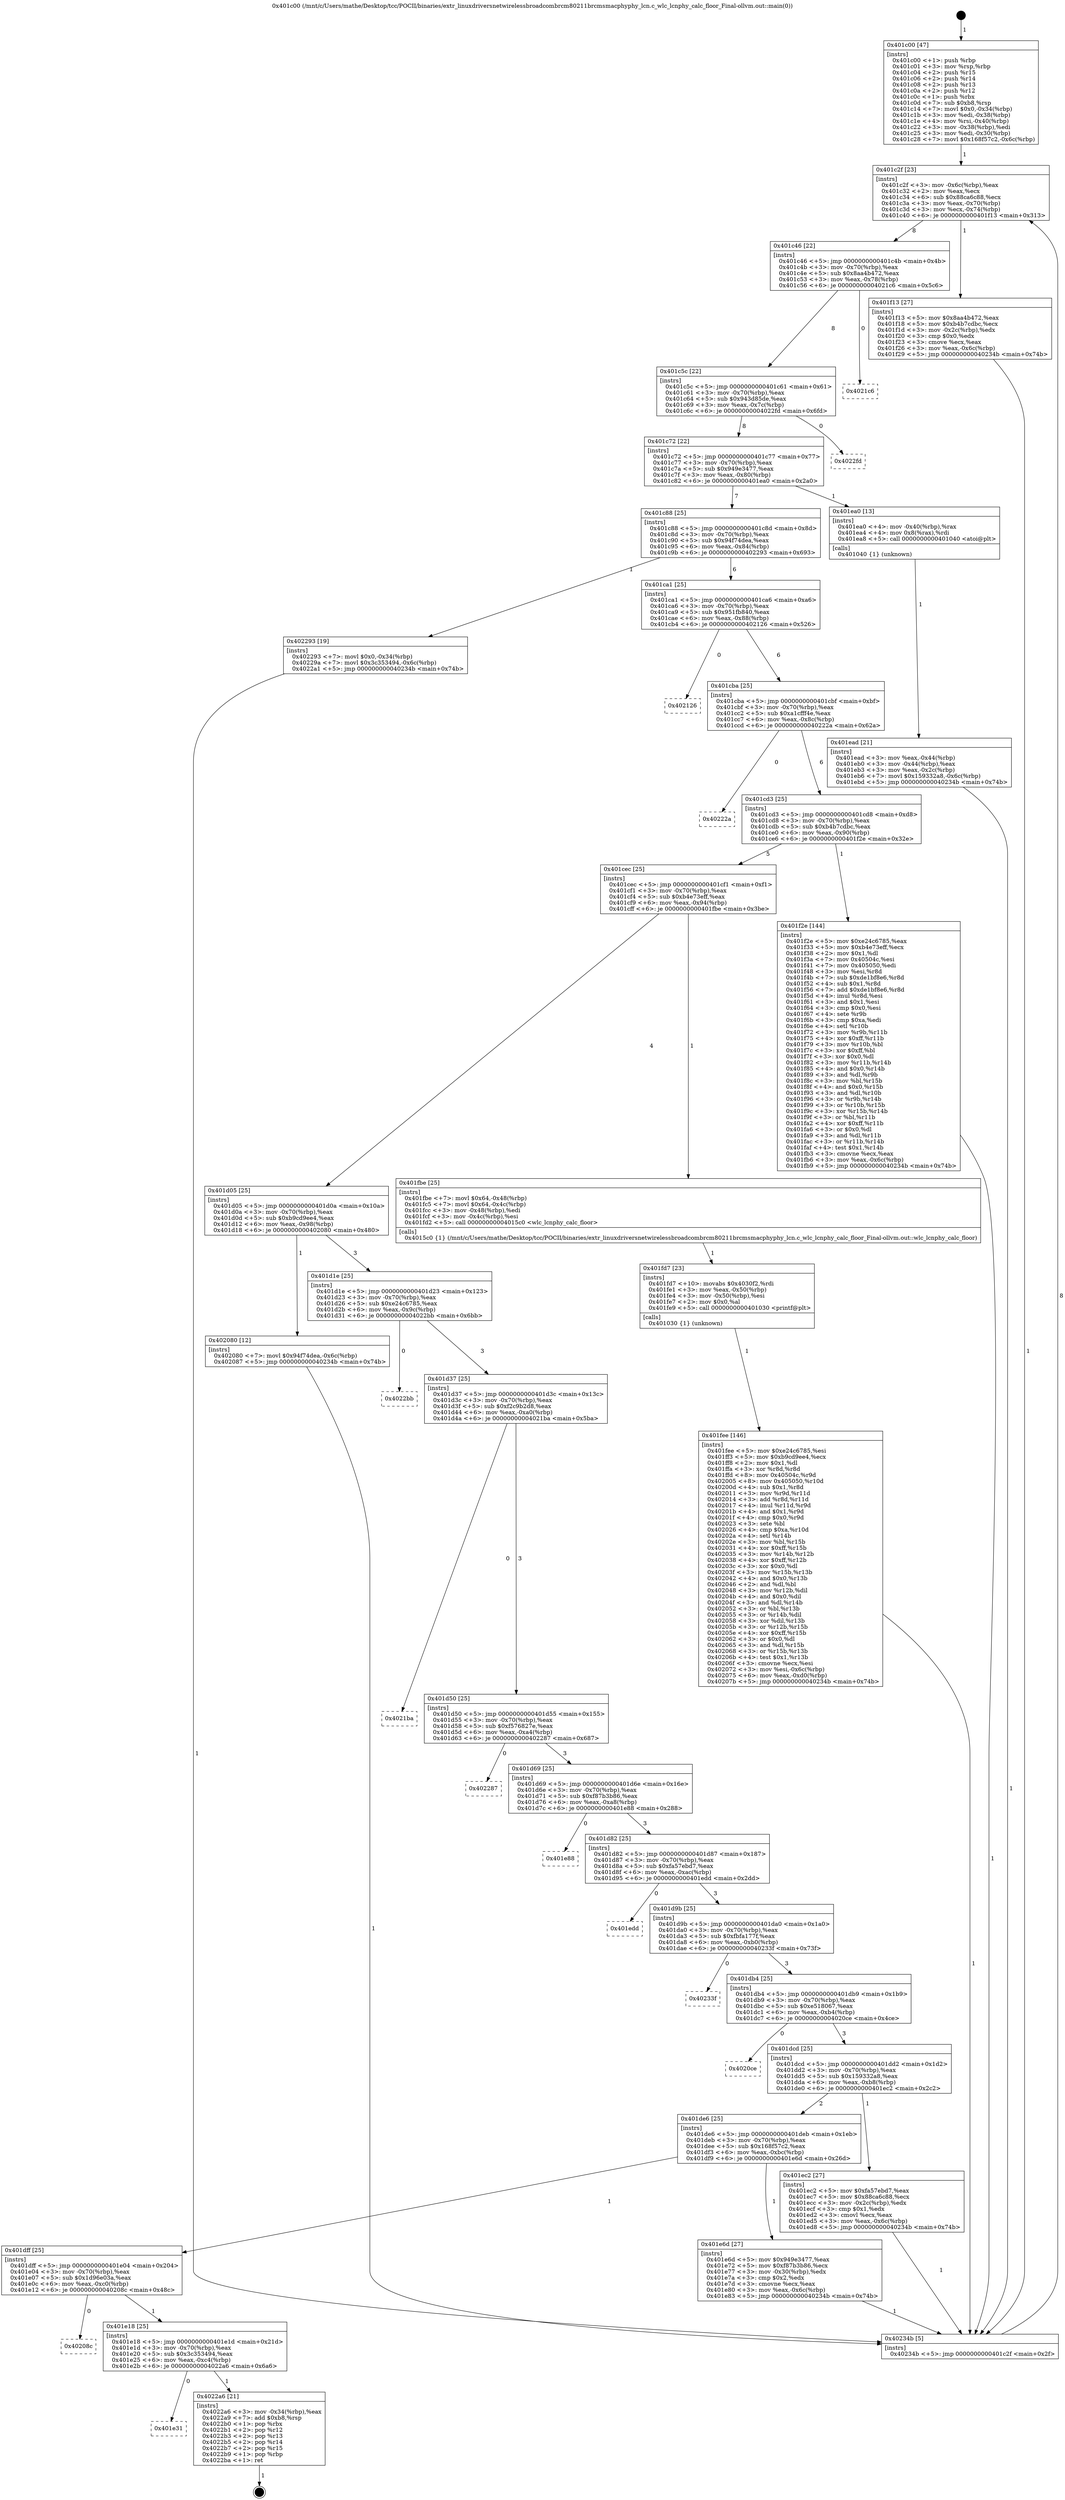 digraph "0x401c00" {
  label = "0x401c00 (/mnt/c/Users/mathe/Desktop/tcc/POCII/binaries/extr_linuxdriversnetwirelessbroadcombrcm80211brcmsmacphyphy_lcn.c_wlc_lcnphy_calc_floor_Final-ollvm.out::main(0))"
  labelloc = "t"
  node[shape=record]

  Entry [label="",width=0.3,height=0.3,shape=circle,fillcolor=black,style=filled]
  "0x401c2f" [label="{
     0x401c2f [23]\l
     | [instrs]\l
     &nbsp;&nbsp;0x401c2f \<+3\>: mov -0x6c(%rbp),%eax\l
     &nbsp;&nbsp;0x401c32 \<+2\>: mov %eax,%ecx\l
     &nbsp;&nbsp;0x401c34 \<+6\>: sub $0x88ca6c88,%ecx\l
     &nbsp;&nbsp;0x401c3a \<+3\>: mov %eax,-0x70(%rbp)\l
     &nbsp;&nbsp;0x401c3d \<+3\>: mov %ecx,-0x74(%rbp)\l
     &nbsp;&nbsp;0x401c40 \<+6\>: je 0000000000401f13 \<main+0x313\>\l
  }"]
  "0x401f13" [label="{
     0x401f13 [27]\l
     | [instrs]\l
     &nbsp;&nbsp;0x401f13 \<+5\>: mov $0x8aa4b472,%eax\l
     &nbsp;&nbsp;0x401f18 \<+5\>: mov $0xb4b7cdbc,%ecx\l
     &nbsp;&nbsp;0x401f1d \<+3\>: mov -0x2c(%rbp),%edx\l
     &nbsp;&nbsp;0x401f20 \<+3\>: cmp $0x0,%edx\l
     &nbsp;&nbsp;0x401f23 \<+3\>: cmove %ecx,%eax\l
     &nbsp;&nbsp;0x401f26 \<+3\>: mov %eax,-0x6c(%rbp)\l
     &nbsp;&nbsp;0x401f29 \<+5\>: jmp 000000000040234b \<main+0x74b\>\l
  }"]
  "0x401c46" [label="{
     0x401c46 [22]\l
     | [instrs]\l
     &nbsp;&nbsp;0x401c46 \<+5\>: jmp 0000000000401c4b \<main+0x4b\>\l
     &nbsp;&nbsp;0x401c4b \<+3\>: mov -0x70(%rbp),%eax\l
     &nbsp;&nbsp;0x401c4e \<+5\>: sub $0x8aa4b472,%eax\l
     &nbsp;&nbsp;0x401c53 \<+3\>: mov %eax,-0x78(%rbp)\l
     &nbsp;&nbsp;0x401c56 \<+6\>: je 00000000004021c6 \<main+0x5c6\>\l
  }"]
  Exit [label="",width=0.3,height=0.3,shape=circle,fillcolor=black,style=filled,peripheries=2]
  "0x4021c6" [label="{
     0x4021c6\l
  }", style=dashed]
  "0x401c5c" [label="{
     0x401c5c [22]\l
     | [instrs]\l
     &nbsp;&nbsp;0x401c5c \<+5\>: jmp 0000000000401c61 \<main+0x61\>\l
     &nbsp;&nbsp;0x401c61 \<+3\>: mov -0x70(%rbp),%eax\l
     &nbsp;&nbsp;0x401c64 \<+5\>: sub $0x943d85de,%eax\l
     &nbsp;&nbsp;0x401c69 \<+3\>: mov %eax,-0x7c(%rbp)\l
     &nbsp;&nbsp;0x401c6c \<+6\>: je 00000000004022fd \<main+0x6fd\>\l
  }"]
  "0x401e31" [label="{
     0x401e31\l
  }", style=dashed]
  "0x4022fd" [label="{
     0x4022fd\l
  }", style=dashed]
  "0x401c72" [label="{
     0x401c72 [22]\l
     | [instrs]\l
     &nbsp;&nbsp;0x401c72 \<+5\>: jmp 0000000000401c77 \<main+0x77\>\l
     &nbsp;&nbsp;0x401c77 \<+3\>: mov -0x70(%rbp),%eax\l
     &nbsp;&nbsp;0x401c7a \<+5\>: sub $0x949e3477,%eax\l
     &nbsp;&nbsp;0x401c7f \<+3\>: mov %eax,-0x80(%rbp)\l
     &nbsp;&nbsp;0x401c82 \<+6\>: je 0000000000401ea0 \<main+0x2a0\>\l
  }"]
  "0x4022a6" [label="{
     0x4022a6 [21]\l
     | [instrs]\l
     &nbsp;&nbsp;0x4022a6 \<+3\>: mov -0x34(%rbp),%eax\l
     &nbsp;&nbsp;0x4022a9 \<+7\>: add $0xb8,%rsp\l
     &nbsp;&nbsp;0x4022b0 \<+1\>: pop %rbx\l
     &nbsp;&nbsp;0x4022b1 \<+2\>: pop %r12\l
     &nbsp;&nbsp;0x4022b3 \<+2\>: pop %r13\l
     &nbsp;&nbsp;0x4022b5 \<+2\>: pop %r14\l
     &nbsp;&nbsp;0x4022b7 \<+2\>: pop %r15\l
     &nbsp;&nbsp;0x4022b9 \<+1\>: pop %rbp\l
     &nbsp;&nbsp;0x4022ba \<+1\>: ret\l
  }"]
  "0x401ea0" [label="{
     0x401ea0 [13]\l
     | [instrs]\l
     &nbsp;&nbsp;0x401ea0 \<+4\>: mov -0x40(%rbp),%rax\l
     &nbsp;&nbsp;0x401ea4 \<+4\>: mov 0x8(%rax),%rdi\l
     &nbsp;&nbsp;0x401ea8 \<+5\>: call 0000000000401040 \<atoi@plt\>\l
     | [calls]\l
     &nbsp;&nbsp;0x401040 \{1\} (unknown)\l
  }"]
  "0x401c88" [label="{
     0x401c88 [25]\l
     | [instrs]\l
     &nbsp;&nbsp;0x401c88 \<+5\>: jmp 0000000000401c8d \<main+0x8d\>\l
     &nbsp;&nbsp;0x401c8d \<+3\>: mov -0x70(%rbp),%eax\l
     &nbsp;&nbsp;0x401c90 \<+5\>: sub $0x94f74dea,%eax\l
     &nbsp;&nbsp;0x401c95 \<+6\>: mov %eax,-0x84(%rbp)\l
     &nbsp;&nbsp;0x401c9b \<+6\>: je 0000000000402293 \<main+0x693\>\l
  }"]
  "0x401e18" [label="{
     0x401e18 [25]\l
     | [instrs]\l
     &nbsp;&nbsp;0x401e18 \<+5\>: jmp 0000000000401e1d \<main+0x21d\>\l
     &nbsp;&nbsp;0x401e1d \<+3\>: mov -0x70(%rbp),%eax\l
     &nbsp;&nbsp;0x401e20 \<+5\>: sub $0x3c353494,%eax\l
     &nbsp;&nbsp;0x401e25 \<+6\>: mov %eax,-0xc4(%rbp)\l
     &nbsp;&nbsp;0x401e2b \<+6\>: je 00000000004022a6 \<main+0x6a6\>\l
  }"]
  "0x402293" [label="{
     0x402293 [19]\l
     | [instrs]\l
     &nbsp;&nbsp;0x402293 \<+7\>: movl $0x0,-0x34(%rbp)\l
     &nbsp;&nbsp;0x40229a \<+7\>: movl $0x3c353494,-0x6c(%rbp)\l
     &nbsp;&nbsp;0x4022a1 \<+5\>: jmp 000000000040234b \<main+0x74b\>\l
  }"]
  "0x401ca1" [label="{
     0x401ca1 [25]\l
     | [instrs]\l
     &nbsp;&nbsp;0x401ca1 \<+5\>: jmp 0000000000401ca6 \<main+0xa6\>\l
     &nbsp;&nbsp;0x401ca6 \<+3\>: mov -0x70(%rbp),%eax\l
     &nbsp;&nbsp;0x401ca9 \<+5\>: sub $0x951fb840,%eax\l
     &nbsp;&nbsp;0x401cae \<+6\>: mov %eax,-0x88(%rbp)\l
     &nbsp;&nbsp;0x401cb4 \<+6\>: je 0000000000402126 \<main+0x526\>\l
  }"]
  "0x40208c" [label="{
     0x40208c\l
  }", style=dashed]
  "0x402126" [label="{
     0x402126\l
  }", style=dashed]
  "0x401cba" [label="{
     0x401cba [25]\l
     | [instrs]\l
     &nbsp;&nbsp;0x401cba \<+5\>: jmp 0000000000401cbf \<main+0xbf\>\l
     &nbsp;&nbsp;0x401cbf \<+3\>: mov -0x70(%rbp),%eax\l
     &nbsp;&nbsp;0x401cc2 \<+5\>: sub $0xa1cfff4e,%eax\l
     &nbsp;&nbsp;0x401cc7 \<+6\>: mov %eax,-0x8c(%rbp)\l
     &nbsp;&nbsp;0x401ccd \<+6\>: je 000000000040222a \<main+0x62a\>\l
  }"]
  "0x401fee" [label="{
     0x401fee [146]\l
     | [instrs]\l
     &nbsp;&nbsp;0x401fee \<+5\>: mov $0xe24c6785,%esi\l
     &nbsp;&nbsp;0x401ff3 \<+5\>: mov $0xb9cd9ee4,%ecx\l
     &nbsp;&nbsp;0x401ff8 \<+2\>: mov $0x1,%dl\l
     &nbsp;&nbsp;0x401ffa \<+3\>: xor %r8d,%r8d\l
     &nbsp;&nbsp;0x401ffd \<+8\>: mov 0x40504c,%r9d\l
     &nbsp;&nbsp;0x402005 \<+8\>: mov 0x405050,%r10d\l
     &nbsp;&nbsp;0x40200d \<+4\>: sub $0x1,%r8d\l
     &nbsp;&nbsp;0x402011 \<+3\>: mov %r9d,%r11d\l
     &nbsp;&nbsp;0x402014 \<+3\>: add %r8d,%r11d\l
     &nbsp;&nbsp;0x402017 \<+4\>: imul %r11d,%r9d\l
     &nbsp;&nbsp;0x40201b \<+4\>: and $0x1,%r9d\l
     &nbsp;&nbsp;0x40201f \<+4\>: cmp $0x0,%r9d\l
     &nbsp;&nbsp;0x402023 \<+3\>: sete %bl\l
     &nbsp;&nbsp;0x402026 \<+4\>: cmp $0xa,%r10d\l
     &nbsp;&nbsp;0x40202a \<+4\>: setl %r14b\l
     &nbsp;&nbsp;0x40202e \<+3\>: mov %bl,%r15b\l
     &nbsp;&nbsp;0x402031 \<+4\>: xor $0xff,%r15b\l
     &nbsp;&nbsp;0x402035 \<+3\>: mov %r14b,%r12b\l
     &nbsp;&nbsp;0x402038 \<+4\>: xor $0xff,%r12b\l
     &nbsp;&nbsp;0x40203c \<+3\>: xor $0x0,%dl\l
     &nbsp;&nbsp;0x40203f \<+3\>: mov %r15b,%r13b\l
     &nbsp;&nbsp;0x402042 \<+4\>: and $0x0,%r13b\l
     &nbsp;&nbsp;0x402046 \<+2\>: and %dl,%bl\l
     &nbsp;&nbsp;0x402048 \<+3\>: mov %r12b,%dil\l
     &nbsp;&nbsp;0x40204b \<+4\>: and $0x0,%dil\l
     &nbsp;&nbsp;0x40204f \<+3\>: and %dl,%r14b\l
     &nbsp;&nbsp;0x402052 \<+3\>: or %bl,%r13b\l
     &nbsp;&nbsp;0x402055 \<+3\>: or %r14b,%dil\l
     &nbsp;&nbsp;0x402058 \<+3\>: xor %dil,%r13b\l
     &nbsp;&nbsp;0x40205b \<+3\>: or %r12b,%r15b\l
     &nbsp;&nbsp;0x40205e \<+4\>: xor $0xff,%r15b\l
     &nbsp;&nbsp;0x402062 \<+3\>: or $0x0,%dl\l
     &nbsp;&nbsp;0x402065 \<+3\>: and %dl,%r15b\l
     &nbsp;&nbsp;0x402068 \<+3\>: or %r15b,%r13b\l
     &nbsp;&nbsp;0x40206b \<+4\>: test $0x1,%r13b\l
     &nbsp;&nbsp;0x40206f \<+3\>: cmovne %ecx,%esi\l
     &nbsp;&nbsp;0x402072 \<+3\>: mov %esi,-0x6c(%rbp)\l
     &nbsp;&nbsp;0x402075 \<+6\>: mov %eax,-0xd0(%rbp)\l
     &nbsp;&nbsp;0x40207b \<+5\>: jmp 000000000040234b \<main+0x74b\>\l
  }"]
  "0x40222a" [label="{
     0x40222a\l
  }", style=dashed]
  "0x401cd3" [label="{
     0x401cd3 [25]\l
     | [instrs]\l
     &nbsp;&nbsp;0x401cd3 \<+5\>: jmp 0000000000401cd8 \<main+0xd8\>\l
     &nbsp;&nbsp;0x401cd8 \<+3\>: mov -0x70(%rbp),%eax\l
     &nbsp;&nbsp;0x401cdb \<+5\>: sub $0xb4b7cdbc,%eax\l
     &nbsp;&nbsp;0x401ce0 \<+6\>: mov %eax,-0x90(%rbp)\l
     &nbsp;&nbsp;0x401ce6 \<+6\>: je 0000000000401f2e \<main+0x32e\>\l
  }"]
  "0x401fd7" [label="{
     0x401fd7 [23]\l
     | [instrs]\l
     &nbsp;&nbsp;0x401fd7 \<+10\>: movabs $0x4030f2,%rdi\l
     &nbsp;&nbsp;0x401fe1 \<+3\>: mov %eax,-0x50(%rbp)\l
     &nbsp;&nbsp;0x401fe4 \<+3\>: mov -0x50(%rbp),%esi\l
     &nbsp;&nbsp;0x401fe7 \<+2\>: mov $0x0,%al\l
     &nbsp;&nbsp;0x401fe9 \<+5\>: call 0000000000401030 \<printf@plt\>\l
     | [calls]\l
     &nbsp;&nbsp;0x401030 \{1\} (unknown)\l
  }"]
  "0x401f2e" [label="{
     0x401f2e [144]\l
     | [instrs]\l
     &nbsp;&nbsp;0x401f2e \<+5\>: mov $0xe24c6785,%eax\l
     &nbsp;&nbsp;0x401f33 \<+5\>: mov $0xb4e73eff,%ecx\l
     &nbsp;&nbsp;0x401f38 \<+2\>: mov $0x1,%dl\l
     &nbsp;&nbsp;0x401f3a \<+7\>: mov 0x40504c,%esi\l
     &nbsp;&nbsp;0x401f41 \<+7\>: mov 0x405050,%edi\l
     &nbsp;&nbsp;0x401f48 \<+3\>: mov %esi,%r8d\l
     &nbsp;&nbsp;0x401f4b \<+7\>: sub $0xde1bf8e6,%r8d\l
     &nbsp;&nbsp;0x401f52 \<+4\>: sub $0x1,%r8d\l
     &nbsp;&nbsp;0x401f56 \<+7\>: add $0xde1bf8e6,%r8d\l
     &nbsp;&nbsp;0x401f5d \<+4\>: imul %r8d,%esi\l
     &nbsp;&nbsp;0x401f61 \<+3\>: and $0x1,%esi\l
     &nbsp;&nbsp;0x401f64 \<+3\>: cmp $0x0,%esi\l
     &nbsp;&nbsp;0x401f67 \<+4\>: sete %r9b\l
     &nbsp;&nbsp;0x401f6b \<+3\>: cmp $0xa,%edi\l
     &nbsp;&nbsp;0x401f6e \<+4\>: setl %r10b\l
     &nbsp;&nbsp;0x401f72 \<+3\>: mov %r9b,%r11b\l
     &nbsp;&nbsp;0x401f75 \<+4\>: xor $0xff,%r11b\l
     &nbsp;&nbsp;0x401f79 \<+3\>: mov %r10b,%bl\l
     &nbsp;&nbsp;0x401f7c \<+3\>: xor $0xff,%bl\l
     &nbsp;&nbsp;0x401f7f \<+3\>: xor $0x0,%dl\l
     &nbsp;&nbsp;0x401f82 \<+3\>: mov %r11b,%r14b\l
     &nbsp;&nbsp;0x401f85 \<+4\>: and $0x0,%r14b\l
     &nbsp;&nbsp;0x401f89 \<+3\>: and %dl,%r9b\l
     &nbsp;&nbsp;0x401f8c \<+3\>: mov %bl,%r15b\l
     &nbsp;&nbsp;0x401f8f \<+4\>: and $0x0,%r15b\l
     &nbsp;&nbsp;0x401f93 \<+3\>: and %dl,%r10b\l
     &nbsp;&nbsp;0x401f96 \<+3\>: or %r9b,%r14b\l
     &nbsp;&nbsp;0x401f99 \<+3\>: or %r10b,%r15b\l
     &nbsp;&nbsp;0x401f9c \<+3\>: xor %r15b,%r14b\l
     &nbsp;&nbsp;0x401f9f \<+3\>: or %bl,%r11b\l
     &nbsp;&nbsp;0x401fa2 \<+4\>: xor $0xff,%r11b\l
     &nbsp;&nbsp;0x401fa6 \<+3\>: or $0x0,%dl\l
     &nbsp;&nbsp;0x401fa9 \<+3\>: and %dl,%r11b\l
     &nbsp;&nbsp;0x401fac \<+3\>: or %r11b,%r14b\l
     &nbsp;&nbsp;0x401faf \<+4\>: test $0x1,%r14b\l
     &nbsp;&nbsp;0x401fb3 \<+3\>: cmovne %ecx,%eax\l
     &nbsp;&nbsp;0x401fb6 \<+3\>: mov %eax,-0x6c(%rbp)\l
     &nbsp;&nbsp;0x401fb9 \<+5\>: jmp 000000000040234b \<main+0x74b\>\l
  }"]
  "0x401cec" [label="{
     0x401cec [25]\l
     | [instrs]\l
     &nbsp;&nbsp;0x401cec \<+5\>: jmp 0000000000401cf1 \<main+0xf1\>\l
     &nbsp;&nbsp;0x401cf1 \<+3\>: mov -0x70(%rbp),%eax\l
     &nbsp;&nbsp;0x401cf4 \<+5\>: sub $0xb4e73eff,%eax\l
     &nbsp;&nbsp;0x401cf9 \<+6\>: mov %eax,-0x94(%rbp)\l
     &nbsp;&nbsp;0x401cff \<+6\>: je 0000000000401fbe \<main+0x3be\>\l
  }"]
  "0x401ead" [label="{
     0x401ead [21]\l
     | [instrs]\l
     &nbsp;&nbsp;0x401ead \<+3\>: mov %eax,-0x44(%rbp)\l
     &nbsp;&nbsp;0x401eb0 \<+3\>: mov -0x44(%rbp),%eax\l
     &nbsp;&nbsp;0x401eb3 \<+3\>: mov %eax,-0x2c(%rbp)\l
     &nbsp;&nbsp;0x401eb6 \<+7\>: movl $0x159332a8,-0x6c(%rbp)\l
     &nbsp;&nbsp;0x401ebd \<+5\>: jmp 000000000040234b \<main+0x74b\>\l
  }"]
  "0x401fbe" [label="{
     0x401fbe [25]\l
     | [instrs]\l
     &nbsp;&nbsp;0x401fbe \<+7\>: movl $0x64,-0x48(%rbp)\l
     &nbsp;&nbsp;0x401fc5 \<+7\>: movl $0x64,-0x4c(%rbp)\l
     &nbsp;&nbsp;0x401fcc \<+3\>: mov -0x48(%rbp),%edi\l
     &nbsp;&nbsp;0x401fcf \<+3\>: mov -0x4c(%rbp),%esi\l
     &nbsp;&nbsp;0x401fd2 \<+5\>: call 00000000004015c0 \<wlc_lcnphy_calc_floor\>\l
     | [calls]\l
     &nbsp;&nbsp;0x4015c0 \{1\} (/mnt/c/Users/mathe/Desktop/tcc/POCII/binaries/extr_linuxdriversnetwirelessbroadcombrcm80211brcmsmacphyphy_lcn.c_wlc_lcnphy_calc_floor_Final-ollvm.out::wlc_lcnphy_calc_floor)\l
  }"]
  "0x401d05" [label="{
     0x401d05 [25]\l
     | [instrs]\l
     &nbsp;&nbsp;0x401d05 \<+5\>: jmp 0000000000401d0a \<main+0x10a\>\l
     &nbsp;&nbsp;0x401d0a \<+3\>: mov -0x70(%rbp),%eax\l
     &nbsp;&nbsp;0x401d0d \<+5\>: sub $0xb9cd9ee4,%eax\l
     &nbsp;&nbsp;0x401d12 \<+6\>: mov %eax,-0x98(%rbp)\l
     &nbsp;&nbsp;0x401d18 \<+6\>: je 0000000000402080 \<main+0x480\>\l
  }"]
  "0x401c00" [label="{
     0x401c00 [47]\l
     | [instrs]\l
     &nbsp;&nbsp;0x401c00 \<+1\>: push %rbp\l
     &nbsp;&nbsp;0x401c01 \<+3\>: mov %rsp,%rbp\l
     &nbsp;&nbsp;0x401c04 \<+2\>: push %r15\l
     &nbsp;&nbsp;0x401c06 \<+2\>: push %r14\l
     &nbsp;&nbsp;0x401c08 \<+2\>: push %r13\l
     &nbsp;&nbsp;0x401c0a \<+2\>: push %r12\l
     &nbsp;&nbsp;0x401c0c \<+1\>: push %rbx\l
     &nbsp;&nbsp;0x401c0d \<+7\>: sub $0xb8,%rsp\l
     &nbsp;&nbsp;0x401c14 \<+7\>: movl $0x0,-0x34(%rbp)\l
     &nbsp;&nbsp;0x401c1b \<+3\>: mov %edi,-0x38(%rbp)\l
     &nbsp;&nbsp;0x401c1e \<+4\>: mov %rsi,-0x40(%rbp)\l
     &nbsp;&nbsp;0x401c22 \<+3\>: mov -0x38(%rbp),%edi\l
     &nbsp;&nbsp;0x401c25 \<+3\>: mov %edi,-0x30(%rbp)\l
     &nbsp;&nbsp;0x401c28 \<+7\>: movl $0x168f57c2,-0x6c(%rbp)\l
  }"]
  "0x402080" [label="{
     0x402080 [12]\l
     | [instrs]\l
     &nbsp;&nbsp;0x402080 \<+7\>: movl $0x94f74dea,-0x6c(%rbp)\l
     &nbsp;&nbsp;0x402087 \<+5\>: jmp 000000000040234b \<main+0x74b\>\l
  }"]
  "0x401d1e" [label="{
     0x401d1e [25]\l
     | [instrs]\l
     &nbsp;&nbsp;0x401d1e \<+5\>: jmp 0000000000401d23 \<main+0x123\>\l
     &nbsp;&nbsp;0x401d23 \<+3\>: mov -0x70(%rbp),%eax\l
     &nbsp;&nbsp;0x401d26 \<+5\>: sub $0xe24c6785,%eax\l
     &nbsp;&nbsp;0x401d2b \<+6\>: mov %eax,-0x9c(%rbp)\l
     &nbsp;&nbsp;0x401d31 \<+6\>: je 00000000004022bb \<main+0x6bb\>\l
  }"]
  "0x40234b" [label="{
     0x40234b [5]\l
     | [instrs]\l
     &nbsp;&nbsp;0x40234b \<+5\>: jmp 0000000000401c2f \<main+0x2f\>\l
  }"]
  "0x4022bb" [label="{
     0x4022bb\l
  }", style=dashed]
  "0x401d37" [label="{
     0x401d37 [25]\l
     | [instrs]\l
     &nbsp;&nbsp;0x401d37 \<+5\>: jmp 0000000000401d3c \<main+0x13c\>\l
     &nbsp;&nbsp;0x401d3c \<+3\>: mov -0x70(%rbp),%eax\l
     &nbsp;&nbsp;0x401d3f \<+5\>: sub $0xf2c9b2d8,%eax\l
     &nbsp;&nbsp;0x401d44 \<+6\>: mov %eax,-0xa0(%rbp)\l
     &nbsp;&nbsp;0x401d4a \<+6\>: je 00000000004021ba \<main+0x5ba\>\l
  }"]
  "0x401dff" [label="{
     0x401dff [25]\l
     | [instrs]\l
     &nbsp;&nbsp;0x401dff \<+5\>: jmp 0000000000401e04 \<main+0x204\>\l
     &nbsp;&nbsp;0x401e04 \<+3\>: mov -0x70(%rbp),%eax\l
     &nbsp;&nbsp;0x401e07 \<+5\>: sub $0x1d96e03a,%eax\l
     &nbsp;&nbsp;0x401e0c \<+6\>: mov %eax,-0xc0(%rbp)\l
     &nbsp;&nbsp;0x401e12 \<+6\>: je 000000000040208c \<main+0x48c\>\l
  }"]
  "0x4021ba" [label="{
     0x4021ba\l
  }", style=dashed]
  "0x401d50" [label="{
     0x401d50 [25]\l
     | [instrs]\l
     &nbsp;&nbsp;0x401d50 \<+5\>: jmp 0000000000401d55 \<main+0x155\>\l
     &nbsp;&nbsp;0x401d55 \<+3\>: mov -0x70(%rbp),%eax\l
     &nbsp;&nbsp;0x401d58 \<+5\>: sub $0xf576827e,%eax\l
     &nbsp;&nbsp;0x401d5d \<+6\>: mov %eax,-0xa4(%rbp)\l
     &nbsp;&nbsp;0x401d63 \<+6\>: je 0000000000402287 \<main+0x687\>\l
  }"]
  "0x401e6d" [label="{
     0x401e6d [27]\l
     | [instrs]\l
     &nbsp;&nbsp;0x401e6d \<+5\>: mov $0x949e3477,%eax\l
     &nbsp;&nbsp;0x401e72 \<+5\>: mov $0xf87b3b86,%ecx\l
     &nbsp;&nbsp;0x401e77 \<+3\>: mov -0x30(%rbp),%edx\l
     &nbsp;&nbsp;0x401e7a \<+3\>: cmp $0x2,%edx\l
     &nbsp;&nbsp;0x401e7d \<+3\>: cmovne %ecx,%eax\l
     &nbsp;&nbsp;0x401e80 \<+3\>: mov %eax,-0x6c(%rbp)\l
     &nbsp;&nbsp;0x401e83 \<+5\>: jmp 000000000040234b \<main+0x74b\>\l
  }"]
  "0x402287" [label="{
     0x402287\l
  }", style=dashed]
  "0x401d69" [label="{
     0x401d69 [25]\l
     | [instrs]\l
     &nbsp;&nbsp;0x401d69 \<+5\>: jmp 0000000000401d6e \<main+0x16e\>\l
     &nbsp;&nbsp;0x401d6e \<+3\>: mov -0x70(%rbp),%eax\l
     &nbsp;&nbsp;0x401d71 \<+5\>: sub $0xf87b3b86,%eax\l
     &nbsp;&nbsp;0x401d76 \<+6\>: mov %eax,-0xa8(%rbp)\l
     &nbsp;&nbsp;0x401d7c \<+6\>: je 0000000000401e88 \<main+0x288\>\l
  }"]
  "0x401de6" [label="{
     0x401de6 [25]\l
     | [instrs]\l
     &nbsp;&nbsp;0x401de6 \<+5\>: jmp 0000000000401deb \<main+0x1eb\>\l
     &nbsp;&nbsp;0x401deb \<+3\>: mov -0x70(%rbp),%eax\l
     &nbsp;&nbsp;0x401dee \<+5\>: sub $0x168f57c2,%eax\l
     &nbsp;&nbsp;0x401df3 \<+6\>: mov %eax,-0xbc(%rbp)\l
     &nbsp;&nbsp;0x401df9 \<+6\>: je 0000000000401e6d \<main+0x26d\>\l
  }"]
  "0x401e88" [label="{
     0x401e88\l
  }", style=dashed]
  "0x401d82" [label="{
     0x401d82 [25]\l
     | [instrs]\l
     &nbsp;&nbsp;0x401d82 \<+5\>: jmp 0000000000401d87 \<main+0x187\>\l
     &nbsp;&nbsp;0x401d87 \<+3\>: mov -0x70(%rbp),%eax\l
     &nbsp;&nbsp;0x401d8a \<+5\>: sub $0xfa57ebd7,%eax\l
     &nbsp;&nbsp;0x401d8f \<+6\>: mov %eax,-0xac(%rbp)\l
     &nbsp;&nbsp;0x401d95 \<+6\>: je 0000000000401edd \<main+0x2dd\>\l
  }"]
  "0x401ec2" [label="{
     0x401ec2 [27]\l
     | [instrs]\l
     &nbsp;&nbsp;0x401ec2 \<+5\>: mov $0xfa57ebd7,%eax\l
     &nbsp;&nbsp;0x401ec7 \<+5\>: mov $0x88ca6c88,%ecx\l
     &nbsp;&nbsp;0x401ecc \<+3\>: mov -0x2c(%rbp),%edx\l
     &nbsp;&nbsp;0x401ecf \<+3\>: cmp $0x1,%edx\l
     &nbsp;&nbsp;0x401ed2 \<+3\>: cmovl %ecx,%eax\l
     &nbsp;&nbsp;0x401ed5 \<+3\>: mov %eax,-0x6c(%rbp)\l
     &nbsp;&nbsp;0x401ed8 \<+5\>: jmp 000000000040234b \<main+0x74b\>\l
  }"]
  "0x401edd" [label="{
     0x401edd\l
  }", style=dashed]
  "0x401d9b" [label="{
     0x401d9b [25]\l
     | [instrs]\l
     &nbsp;&nbsp;0x401d9b \<+5\>: jmp 0000000000401da0 \<main+0x1a0\>\l
     &nbsp;&nbsp;0x401da0 \<+3\>: mov -0x70(%rbp),%eax\l
     &nbsp;&nbsp;0x401da3 \<+5\>: sub $0xfbfa177f,%eax\l
     &nbsp;&nbsp;0x401da8 \<+6\>: mov %eax,-0xb0(%rbp)\l
     &nbsp;&nbsp;0x401dae \<+6\>: je 000000000040233f \<main+0x73f\>\l
  }"]
  "0x401dcd" [label="{
     0x401dcd [25]\l
     | [instrs]\l
     &nbsp;&nbsp;0x401dcd \<+5\>: jmp 0000000000401dd2 \<main+0x1d2\>\l
     &nbsp;&nbsp;0x401dd2 \<+3\>: mov -0x70(%rbp),%eax\l
     &nbsp;&nbsp;0x401dd5 \<+5\>: sub $0x159332a8,%eax\l
     &nbsp;&nbsp;0x401dda \<+6\>: mov %eax,-0xb8(%rbp)\l
     &nbsp;&nbsp;0x401de0 \<+6\>: je 0000000000401ec2 \<main+0x2c2\>\l
  }"]
  "0x40233f" [label="{
     0x40233f\l
  }", style=dashed]
  "0x401db4" [label="{
     0x401db4 [25]\l
     | [instrs]\l
     &nbsp;&nbsp;0x401db4 \<+5\>: jmp 0000000000401db9 \<main+0x1b9\>\l
     &nbsp;&nbsp;0x401db9 \<+3\>: mov -0x70(%rbp),%eax\l
     &nbsp;&nbsp;0x401dbc \<+5\>: sub $0xe518067,%eax\l
     &nbsp;&nbsp;0x401dc1 \<+6\>: mov %eax,-0xb4(%rbp)\l
     &nbsp;&nbsp;0x401dc7 \<+6\>: je 00000000004020ce \<main+0x4ce\>\l
  }"]
  "0x4020ce" [label="{
     0x4020ce\l
  }", style=dashed]
  Entry -> "0x401c00" [label=" 1"]
  "0x401c2f" -> "0x401f13" [label=" 1"]
  "0x401c2f" -> "0x401c46" [label=" 8"]
  "0x4022a6" -> Exit [label=" 1"]
  "0x401c46" -> "0x4021c6" [label=" 0"]
  "0x401c46" -> "0x401c5c" [label=" 8"]
  "0x401e18" -> "0x401e31" [label=" 0"]
  "0x401c5c" -> "0x4022fd" [label=" 0"]
  "0x401c5c" -> "0x401c72" [label=" 8"]
  "0x401e18" -> "0x4022a6" [label=" 1"]
  "0x401c72" -> "0x401ea0" [label=" 1"]
  "0x401c72" -> "0x401c88" [label=" 7"]
  "0x401dff" -> "0x401e18" [label=" 1"]
  "0x401c88" -> "0x402293" [label=" 1"]
  "0x401c88" -> "0x401ca1" [label=" 6"]
  "0x401dff" -> "0x40208c" [label=" 0"]
  "0x401ca1" -> "0x402126" [label=" 0"]
  "0x401ca1" -> "0x401cba" [label=" 6"]
  "0x402293" -> "0x40234b" [label=" 1"]
  "0x401cba" -> "0x40222a" [label=" 0"]
  "0x401cba" -> "0x401cd3" [label=" 6"]
  "0x402080" -> "0x40234b" [label=" 1"]
  "0x401cd3" -> "0x401f2e" [label=" 1"]
  "0x401cd3" -> "0x401cec" [label=" 5"]
  "0x401fee" -> "0x40234b" [label=" 1"]
  "0x401cec" -> "0x401fbe" [label=" 1"]
  "0x401cec" -> "0x401d05" [label=" 4"]
  "0x401fd7" -> "0x401fee" [label=" 1"]
  "0x401d05" -> "0x402080" [label=" 1"]
  "0x401d05" -> "0x401d1e" [label=" 3"]
  "0x401fbe" -> "0x401fd7" [label=" 1"]
  "0x401d1e" -> "0x4022bb" [label=" 0"]
  "0x401d1e" -> "0x401d37" [label=" 3"]
  "0x401f2e" -> "0x40234b" [label=" 1"]
  "0x401d37" -> "0x4021ba" [label=" 0"]
  "0x401d37" -> "0x401d50" [label=" 3"]
  "0x401f13" -> "0x40234b" [label=" 1"]
  "0x401d50" -> "0x402287" [label=" 0"]
  "0x401d50" -> "0x401d69" [label=" 3"]
  "0x401ec2" -> "0x40234b" [label=" 1"]
  "0x401d69" -> "0x401e88" [label=" 0"]
  "0x401d69" -> "0x401d82" [label=" 3"]
  "0x401ea0" -> "0x401ead" [label=" 1"]
  "0x401d82" -> "0x401edd" [label=" 0"]
  "0x401d82" -> "0x401d9b" [label=" 3"]
  "0x40234b" -> "0x401c2f" [label=" 8"]
  "0x401d9b" -> "0x40233f" [label=" 0"]
  "0x401d9b" -> "0x401db4" [label=" 3"]
  "0x401e6d" -> "0x40234b" [label=" 1"]
  "0x401db4" -> "0x4020ce" [label=" 0"]
  "0x401db4" -> "0x401dcd" [label=" 3"]
  "0x401c00" -> "0x401c2f" [label=" 1"]
  "0x401dcd" -> "0x401ec2" [label=" 1"]
  "0x401dcd" -> "0x401de6" [label=" 2"]
  "0x401ead" -> "0x40234b" [label=" 1"]
  "0x401de6" -> "0x401e6d" [label=" 1"]
  "0x401de6" -> "0x401dff" [label=" 1"]
}
